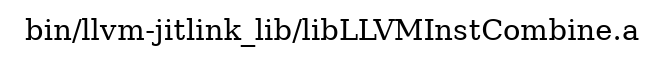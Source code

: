 digraph "bin/llvm-jitlink_lib/libLLVMInstCombine.a" {
	label="bin/llvm-jitlink_lib/libLLVMInstCombine.a";
	rankdir=LR;

}
